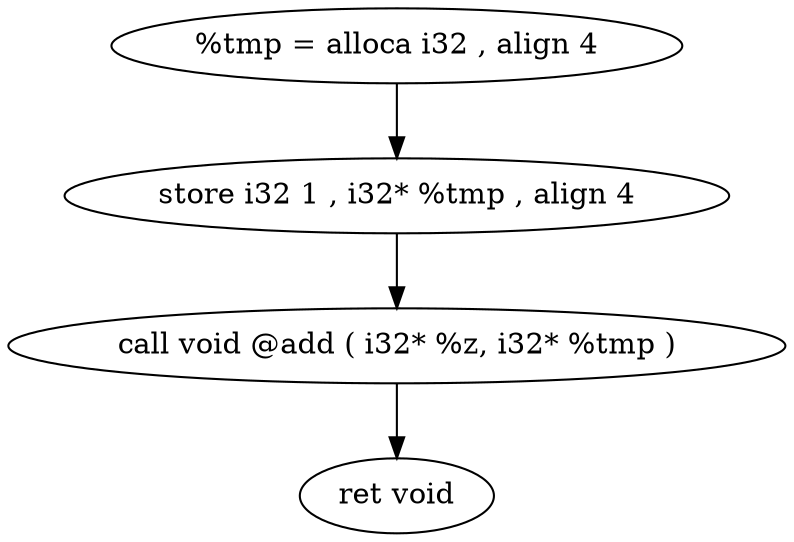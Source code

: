 digraph {
	graph [bb="0,0,372,252"];
	node [label="\N"];
	83	 [height=0.5,
		label="%tmp = alloca i32 , align 4",
		pos="186,234",
		width=3.8075];
	84	 [height=0.5,
		label="store i32 1 , i32* %tmp , align 4",
		pos="186,162",
		width=4.429];
	83 -> 84	 [pos="e,186,180.1 186,215.7 186,207.98 186,198.71 186,190.11"];
	85	 [height=0.5,
		label="call void @add ( i32* %z, i32* %tmp )",
		pos="186,90",
		width=5.1741];
	84 -> 85	 [pos="e,186,108.1 186,143.7 186,135.98 186,126.71 186,118.11"];
	86	 [height=0.5,
		label="ret void",
		pos="186,18",
		width=1.2888];
	85 -> 86	 [pos="e,186,36.104 186,71.697 186,63.983 186,54.712 186,46.112"];
}

